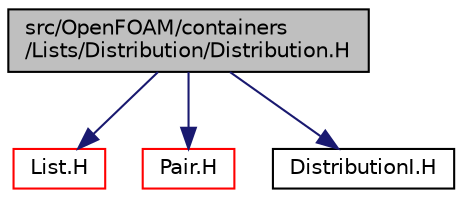 digraph "src/OpenFOAM/containers/Lists/Distribution/Distribution.H"
{
  bgcolor="transparent";
  edge [fontname="Helvetica",fontsize="10",labelfontname="Helvetica",labelfontsize="10"];
  node [fontname="Helvetica",fontsize="10",shape=record];
  Node1 [label="src/OpenFOAM/containers\l/Lists/Distribution/Distribution.H",height=0.2,width=0.4,color="black", fillcolor="grey75", style="filled", fontcolor="black"];
  Node1 -> Node2 [color="midnightblue",fontsize="10",style="solid",fontname="Helvetica"];
  Node2 [label="List.H",height=0.2,width=0.4,color="red",URL="$a07638.html"];
  Node1 -> Node3 [color="midnightblue",fontsize="10",style="solid",fontname="Helvetica"];
  Node3 [label="Pair.H",height=0.2,width=0.4,color="red",URL="$a08909.html"];
  Node1 -> Node4 [color="midnightblue",fontsize="10",style="solid",fontname="Helvetica"];
  Node4 [label="DistributionI.H",height=0.2,width=0.4,color="black",URL="$a07625.html"];
}
